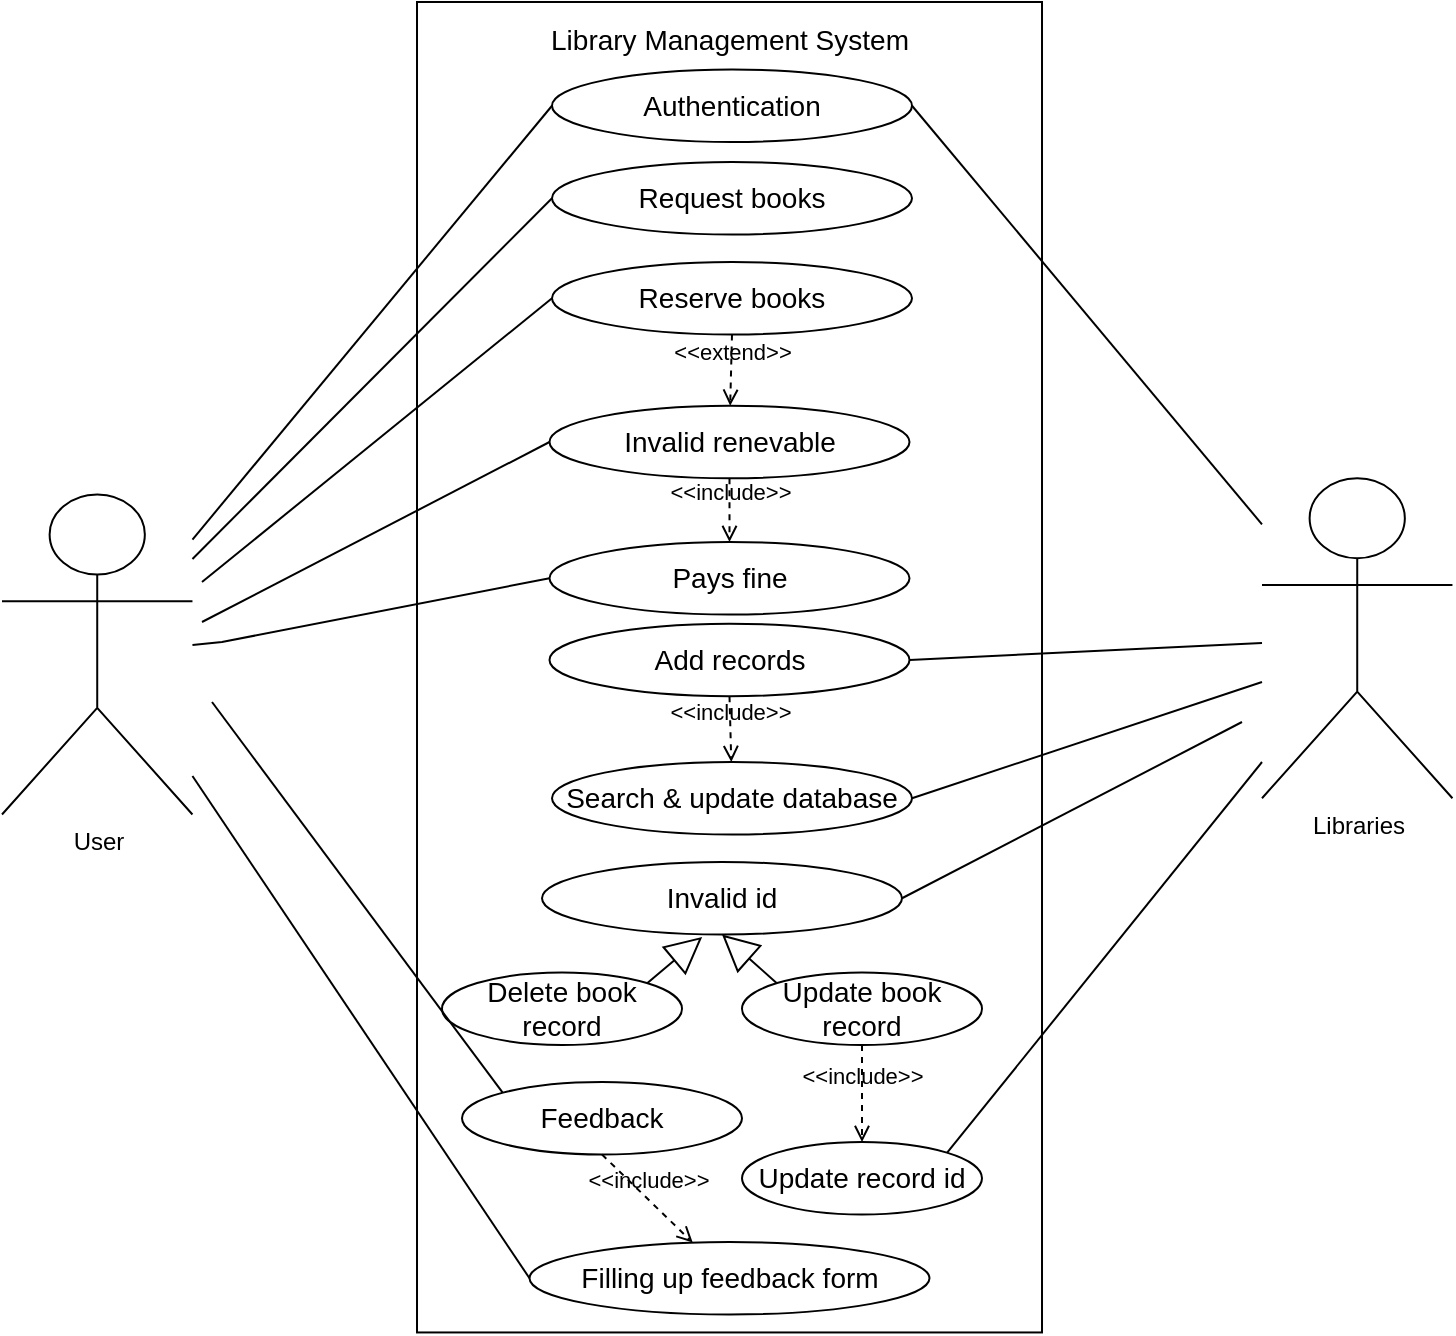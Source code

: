 <mxfile version="25.0.1">
  <diagram name="Page-1" id="tnfWb29I16zOsrCHEOF4">
    <mxGraphModel dx="1313" dy="653" grid="1" gridSize="10" guides="1" tooltips="1" connect="1" arrows="1" fold="1" page="1" pageScale="1" pageWidth="850" pageHeight="1100" math="0" shadow="0">
      <root>
        <mxCell id="0" />
        <mxCell id="1" parent="0" />
        <mxCell id="RX4mmWCpMnBs3eZu6-VL-1" value="" style="rounded=0;whiteSpace=wrap;html=1;rotation=90;" vertex="1" parent="1">
          <mxGeometry x="91.14" y="236.36" width="665.23" height="312.5" as="geometry" />
        </mxCell>
        <mxCell id="RX4mmWCpMnBs3eZu6-VL-2" value="&lt;font style=&quot;font-size: 14px;&quot;&gt;Authentication&lt;/font&gt;" style="ellipse;whiteSpace=wrap;html=1;" vertex="1" parent="1">
          <mxGeometry x="335" y="93.75" width="180" height="36.25" as="geometry" />
        </mxCell>
        <mxCell id="RX4mmWCpMnBs3eZu6-VL-3" value="&lt;font style=&quot;font-size: 14px;&quot;&gt;Request books&lt;/font&gt;" style="ellipse;whiteSpace=wrap;html=1;" vertex="1" parent="1">
          <mxGeometry x="335" y="140" width="180" height="36.25" as="geometry" />
        </mxCell>
        <mxCell id="RX4mmWCpMnBs3eZu6-VL-4" value="&lt;font style=&quot;font-size: 14px;&quot;&gt;Reserve books&lt;/font&gt;" style="ellipse;whiteSpace=wrap;html=1;" vertex="1" parent="1">
          <mxGeometry x="335" y="190" width="180" height="36.25" as="geometry" />
        </mxCell>
        <mxCell id="RX4mmWCpMnBs3eZu6-VL-5" value="&lt;font style=&quot;font-size: 14px;&quot;&gt;Invalid renevable&lt;/font&gt;" style="ellipse;whiteSpace=wrap;html=1;" vertex="1" parent="1">
          <mxGeometry x="333.75" y="261.88" width="180" height="36.25" as="geometry" />
        </mxCell>
        <mxCell id="RX4mmWCpMnBs3eZu6-VL-6" value="&lt;font style=&quot;font-size: 14px;&quot;&gt;Pays fine&lt;/font&gt;" style="ellipse;whiteSpace=wrap;html=1;" vertex="1" parent="1">
          <mxGeometry x="333.75" y="330" width="180" height="36.25" as="geometry" />
        </mxCell>
        <mxCell id="RX4mmWCpMnBs3eZu6-VL-7" value="&lt;font style=&quot;font-size: 14px;&quot;&gt;Add records&lt;/font&gt;" style="ellipse;whiteSpace=wrap;html=1;" vertex="1" parent="1">
          <mxGeometry x="333.75" y="370.86" width="180" height="36.25" as="geometry" />
        </mxCell>
        <mxCell id="RX4mmWCpMnBs3eZu6-VL-8" value="&lt;font style=&quot;font-size: 14px;&quot;&gt;Search &amp;amp; update database&lt;/font&gt;" style="ellipse;whiteSpace=wrap;html=1;" vertex="1" parent="1">
          <mxGeometry x="335" y="440" width="180" height="36.25" as="geometry" />
        </mxCell>
        <mxCell id="RX4mmWCpMnBs3eZu6-VL-9" value="&lt;font style=&quot;font-size: 14px;&quot;&gt;Library Management System&lt;/font&gt;" style="text;html=1;align=center;verticalAlign=middle;whiteSpace=wrap;rounded=0;" vertex="1" parent="1">
          <mxGeometry x="313.75" y="63.75" width="220" height="30" as="geometry" />
        </mxCell>
        <mxCell id="RX4mmWCpMnBs3eZu6-VL-10" value="&lt;font style=&quot;font-size: 14px;&quot;&gt;Invalid id&lt;/font&gt;" style="ellipse;whiteSpace=wrap;html=1;" vertex="1" parent="1">
          <mxGeometry x="330" y="490" width="180" height="36.25" as="geometry" />
        </mxCell>
        <mxCell id="RX4mmWCpMnBs3eZu6-VL-11" value="&lt;span style=&quot;font-size: 14px;&quot;&gt;Delete book record&lt;/span&gt;" style="ellipse;whiteSpace=wrap;html=1;" vertex="1" parent="1">
          <mxGeometry x="280" y="545.23" width="120" height="36.25" as="geometry" />
        </mxCell>
        <mxCell id="RX4mmWCpMnBs3eZu6-VL-12" value="&lt;font style=&quot;font-size: 14px;&quot;&gt;Update book record&lt;/font&gt;" style="ellipse;whiteSpace=wrap;html=1;" vertex="1" parent="1">
          <mxGeometry x="430" y="545.23" width="120" height="36.25" as="geometry" />
        </mxCell>
        <mxCell id="RX4mmWCpMnBs3eZu6-VL-13" value="&lt;font style=&quot;font-size: 14px;&quot;&gt;Update record id&lt;/font&gt;" style="ellipse;whiteSpace=wrap;html=1;" vertex="1" parent="1">
          <mxGeometry x="430" y="630" width="120" height="36.25" as="geometry" />
        </mxCell>
        <mxCell id="RX4mmWCpMnBs3eZu6-VL-14" value="&lt;font style=&quot;font-size: 14px;&quot;&gt;Feedback&lt;/font&gt;&lt;span style=&quot;color: rgba(0, 0, 0, 0); font-family: monospace; font-size: 0px; text-align: start; text-wrap-mode: nowrap;&quot;&gt;%3CmxGraphModel%3E%3Croot%3E%3CmxCell%20id%3D%220%22%2F%3E%3CmxCell%20id%3D%221%22%20parent%3D%220%22%2F%3E%3CmxCell%20id%3D%222%22%20value%3D%22%26lt%3Bfont%20style%3D%26quot%3Bfont-size%3A%2014px%3B%26quot%3B%26gt%3BInvalid%20id%26lt%3B%2Ffont%26gt%3B%22%20style%3D%22ellipse%3BwhiteSpace%3Dwrap%3Bhtml%3D1%3B%22%20vertex%3D%221%22%20parent%3D%221%22%3E%3CmxGeometry%20x%3D%22330%22%20y%3D%22490%22%20width%3D%22180%22%20height%3D%2236.25%22%20as%3D%22geometry%22%2F%3E%3C%2FmxCell%3E%3C%2Froot%3E%3C%2FmxGraphModel%3E&lt;/span&gt;" style="ellipse;whiteSpace=wrap;html=1;" vertex="1" parent="1">
          <mxGeometry x="290" y="600" width="140" height="36.25" as="geometry" />
        </mxCell>
        <mxCell id="RX4mmWCpMnBs3eZu6-VL-15" value="&lt;font style=&quot;font-size: 14px;&quot;&gt;Filling up feedback form&lt;/font&gt;" style="ellipse;whiteSpace=wrap;html=1;" vertex="1" parent="1">
          <mxGeometry x="323.75" y="680" width="200" height="36.25" as="geometry" />
        </mxCell>
        <mxCell id="RX4mmWCpMnBs3eZu6-VL-16" value="User" style="shape=umlActor;verticalLabelPosition=bottom;verticalAlign=top;html=1;outlineConnect=0;" vertex="1" parent="1">
          <mxGeometry x="60" y="306.25" width="95.23" height="160" as="geometry" />
        </mxCell>
        <mxCell id="RX4mmWCpMnBs3eZu6-VL-18" value="Libraries" style="shape=umlActor;verticalLabelPosition=bottom;verticalAlign=top;html=1;outlineConnect=0;" vertex="1" parent="1">
          <mxGeometry x="690" y="298.13" width="95.23" height="160" as="geometry" />
        </mxCell>
        <mxCell id="RX4mmWCpMnBs3eZu6-VL-19" value="" style="endArrow=none;html=1;rounded=0;entryX=0;entryY=0.5;entryDx=0;entryDy=0;" edge="1" parent="1" source="RX4mmWCpMnBs3eZu6-VL-16" target="RX4mmWCpMnBs3eZu6-VL-6">
          <mxGeometry width="50" height="50" relative="1" as="geometry">
            <mxPoint x="380" y="410" as="sourcePoint" />
            <mxPoint x="430" y="360" as="targetPoint" />
            <Array as="points">
              <mxPoint x="170" y="380" />
            </Array>
          </mxGeometry>
        </mxCell>
        <mxCell id="RX4mmWCpMnBs3eZu6-VL-20" value="" style="endArrow=none;html=1;rounded=0;entryX=0;entryY=0;entryDx=0;entryDy=0;" edge="1" parent="1" target="RX4mmWCpMnBs3eZu6-VL-14">
          <mxGeometry width="50" height="50" relative="1" as="geometry">
            <mxPoint x="165" y="410" as="sourcePoint" />
            <mxPoint x="344" y="338" as="targetPoint" />
          </mxGeometry>
        </mxCell>
        <mxCell id="RX4mmWCpMnBs3eZu6-VL-21" value="" style="endArrow=none;html=1;rounded=0;entryX=0;entryY=0.5;entryDx=0;entryDy=0;" edge="1" parent="1" target="RX4mmWCpMnBs3eZu6-VL-15">
          <mxGeometry width="50" height="50" relative="1" as="geometry">
            <mxPoint x="155.23" y="447" as="sourcePoint" />
            <mxPoint x="290.23" y="653" as="targetPoint" />
          </mxGeometry>
        </mxCell>
        <mxCell id="RX4mmWCpMnBs3eZu6-VL-23" value="" style="endArrow=none;html=1;rounded=0;entryX=0;entryY=0.5;entryDx=0;entryDy=0;" edge="1" parent="1" target="RX4mmWCpMnBs3eZu6-VL-5">
          <mxGeometry width="50" height="50" relative="1" as="geometry">
            <mxPoint x="160" y="370" as="sourcePoint" />
            <mxPoint x="310" y="626" as="targetPoint" />
          </mxGeometry>
        </mxCell>
        <mxCell id="RX4mmWCpMnBs3eZu6-VL-24" value="" style="endArrow=none;html=1;rounded=0;entryX=0;entryY=0.5;entryDx=0;entryDy=0;" edge="1" parent="1" target="RX4mmWCpMnBs3eZu6-VL-4">
          <mxGeometry width="50" height="50" relative="1" as="geometry">
            <mxPoint x="160" y="350" as="sourcePoint" />
            <mxPoint x="344" y="278" as="targetPoint" />
          </mxGeometry>
        </mxCell>
        <mxCell id="RX4mmWCpMnBs3eZu6-VL-26" value="" style="endArrow=none;html=1;rounded=0;entryX=0;entryY=0.5;entryDx=0;entryDy=0;" edge="1" parent="1" source="RX4mmWCpMnBs3eZu6-VL-16" target="RX4mmWCpMnBs3eZu6-VL-3">
          <mxGeometry width="50" height="50" relative="1" as="geometry">
            <mxPoint x="160" y="320" as="sourcePoint" />
            <mxPoint x="345" y="218" as="targetPoint" />
          </mxGeometry>
        </mxCell>
        <mxCell id="RX4mmWCpMnBs3eZu6-VL-27" value="" style="endArrow=none;html=1;rounded=0;entryX=0;entryY=0.5;entryDx=0;entryDy=0;" edge="1" parent="1" source="RX4mmWCpMnBs3eZu6-VL-16" target="RX4mmWCpMnBs3eZu6-VL-2">
          <mxGeometry width="50" height="50" relative="1" as="geometry">
            <mxPoint x="155.23" y="298.13" as="sourcePoint" />
            <mxPoint x="335.23" y="118.13" as="targetPoint" />
          </mxGeometry>
        </mxCell>
        <mxCell id="RX4mmWCpMnBs3eZu6-VL-28" value="" style="endArrow=none;html=1;rounded=0;entryX=1;entryY=0.5;entryDx=0;entryDy=0;" edge="1" parent="1" source="RX4mmWCpMnBs3eZu6-VL-18" target="RX4mmWCpMnBs3eZu6-VL-2">
          <mxGeometry width="50" height="50" relative="1" as="geometry">
            <mxPoint x="370" y="410" as="sourcePoint" />
            <mxPoint x="420" y="360" as="targetPoint" />
          </mxGeometry>
        </mxCell>
        <mxCell id="RX4mmWCpMnBs3eZu6-VL-29" value="" style="endArrow=none;html=1;rounded=0;entryX=1;entryY=0.5;entryDx=0;entryDy=0;" edge="1" parent="1" source="RX4mmWCpMnBs3eZu6-VL-18" target="RX4mmWCpMnBs3eZu6-VL-7">
          <mxGeometry width="50" height="50" relative="1" as="geometry">
            <mxPoint x="370" y="410" as="sourcePoint" />
            <mxPoint x="420" y="360" as="targetPoint" />
          </mxGeometry>
        </mxCell>
        <mxCell id="RX4mmWCpMnBs3eZu6-VL-30" value="" style="endArrow=none;html=1;rounded=0;entryX=1;entryY=0.5;entryDx=0;entryDy=0;" edge="1" parent="1" target="RX4mmWCpMnBs3eZu6-VL-8">
          <mxGeometry width="50" height="50" relative="1" as="geometry">
            <mxPoint x="690" y="400" as="sourcePoint" />
            <mxPoint x="524" y="388" as="targetPoint" />
          </mxGeometry>
        </mxCell>
        <mxCell id="RX4mmWCpMnBs3eZu6-VL-31" value="" style="endArrow=none;html=1;rounded=0;entryX=1;entryY=0.5;entryDx=0;entryDy=0;" edge="1" parent="1" target="RX4mmWCpMnBs3eZu6-VL-10">
          <mxGeometry width="50" height="50" relative="1" as="geometry">
            <mxPoint x="680" y="420" as="sourcePoint" />
            <mxPoint x="525" y="458" as="targetPoint" />
          </mxGeometry>
        </mxCell>
        <mxCell id="RX4mmWCpMnBs3eZu6-VL-32" value="" style="endArrow=none;html=1;rounded=0;entryX=1;entryY=0;entryDx=0;entryDy=0;" edge="1" parent="1" target="RX4mmWCpMnBs3eZu6-VL-13">
          <mxGeometry width="50" height="50" relative="1" as="geometry">
            <mxPoint x="690" y="440" as="sourcePoint" />
            <mxPoint x="520" y="518" as="targetPoint" />
          </mxGeometry>
        </mxCell>
        <mxCell id="RX4mmWCpMnBs3eZu6-VL-33" value="&amp;lt;&amp;lt;extend&amp;gt;&amp;gt;" style="html=1;verticalAlign=bottom;labelBackgroundColor=none;endArrow=open;endFill=0;dashed=1;rounded=0;exitX=0.5;exitY=1;exitDx=0;exitDy=0;" edge="1" parent="1" source="RX4mmWCpMnBs3eZu6-VL-4" target="RX4mmWCpMnBs3eZu6-VL-5">
          <mxGeometry width="160" relative="1" as="geometry">
            <mxPoint x="310" y="390" as="sourcePoint" />
            <mxPoint x="470" y="390" as="targetPoint" />
          </mxGeometry>
        </mxCell>
        <mxCell id="RX4mmWCpMnBs3eZu6-VL-34" value="&amp;lt;&amp;lt;include&amp;gt;&amp;gt;" style="html=1;verticalAlign=bottom;labelBackgroundColor=none;endArrow=open;endFill=0;dashed=1;rounded=0;exitX=0.5;exitY=1;exitDx=0;exitDy=0;entryX=0.5;entryY=0;entryDx=0;entryDy=0;" edge="1" parent="1" source="RX4mmWCpMnBs3eZu6-VL-5" target="RX4mmWCpMnBs3eZu6-VL-6">
          <mxGeometry width="160" relative="1" as="geometry">
            <mxPoint x="310" y="390" as="sourcePoint" />
            <mxPoint x="470" y="390" as="targetPoint" />
          </mxGeometry>
        </mxCell>
        <mxCell id="RX4mmWCpMnBs3eZu6-VL-35" value="&amp;lt;&amp;lt;include&amp;gt;&amp;gt;" style="html=1;verticalAlign=bottom;labelBackgroundColor=none;endArrow=open;endFill=0;dashed=1;rounded=0;exitX=0.5;exitY=1;exitDx=0;exitDy=0;" edge="1" parent="1" source="RX4mmWCpMnBs3eZu6-VL-7" target="RX4mmWCpMnBs3eZu6-VL-8">
          <mxGeometry width="160" relative="1" as="geometry">
            <mxPoint x="310" y="390" as="sourcePoint" />
            <mxPoint x="470" y="390" as="targetPoint" />
          </mxGeometry>
        </mxCell>
        <mxCell id="RX4mmWCpMnBs3eZu6-VL-36" value="&amp;lt;&amp;lt;include&amp;gt;&amp;gt;" style="html=1;verticalAlign=bottom;labelBackgroundColor=none;endArrow=open;endFill=0;dashed=1;rounded=0;exitX=0.5;exitY=1;exitDx=0;exitDy=0;" edge="1" parent="1" source="RX4mmWCpMnBs3eZu6-VL-12" target="RX4mmWCpMnBs3eZu6-VL-13">
          <mxGeometry width="160" relative="1" as="geometry">
            <mxPoint x="310" y="390" as="sourcePoint" />
            <mxPoint x="470" y="390" as="targetPoint" />
          </mxGeometry>
        </mxCell>
        <mxCell id="RX4mmWCpMnBs3eZu6-VL-37" value="&amp;lt;&amp;lt;include&amp;gt;&amp;gt;" style="html=1;verticalAlign=bottom;labelBackgroundColor=none;endArrow=open;endFill=0;dashed=1;rounded=0;exitX=0.5;exitY=1;exitDx=0;exitDy=0;" edge="1" parent="1" source="RX4mmWCpMnBs3eZu6-VL-14" target="RX4mmWCpMnBs3eZu6-VL-15">
          <mxGeometry width="160" relative="1" as="geometry">
            <mxPoint x="310" y="390" as="sourcePoint" />
            <mxPoint x="470" y="390" as="targetPoint" />
          </mxGeometry>
        </mxCell>
        <mxCell id="RX4mmWCpMnBs3eZu6-VL-39" value="" style="endArrow=block;endSize=16;endFill=0;html=1;rounded=0;entryX=0.5;entryY=1;entryDx=0;entryDy=0;exitX=0;exitY=0;exitDx=0;exitDy=0;" edge="1" parent="1" source="RX4mmWCpMnBs3eZu6-VL-12" target="RX4mmWCpMnBs3eZu6-VL-10">
          <mxGeometry width="160" relative="1" as="geometry">
            <mxPoint x="380" y="560" as="sourcePoint" />
            <mxPoint x="420" y="540" as="targetPoint" />
          </mxGeometry>
        </mxCell>
        <mxCell id="RX4mmWCpMnBs3eZu6-VL-40" value="" style="endArrow=block;endSize=16;endFill=0;html=1;rounded=0;entryX=0.445;entryY=1.034;entryDx=0;entryDy=0;entryPerimeter=0;exitX=1;exitY=0;exitDx=0;exitDy=0;" edge="1" parent="1" source="RX4mmWCpMnBs3eZu6-VL-11" target="RX4mmWCpMnBs3eZu6-VL-10">
          <mxGeometry width="160" relative="1" as="geometry">
            <mxPoint x="390" y="570" as="sourcePoint" />
            <mxPoint x="430" y="550" as="targetPoint" />
          </mxGeometry>
        </mxCell>
      </root>
    </mxGraphModel>
  </diagram>
</mxfile>
